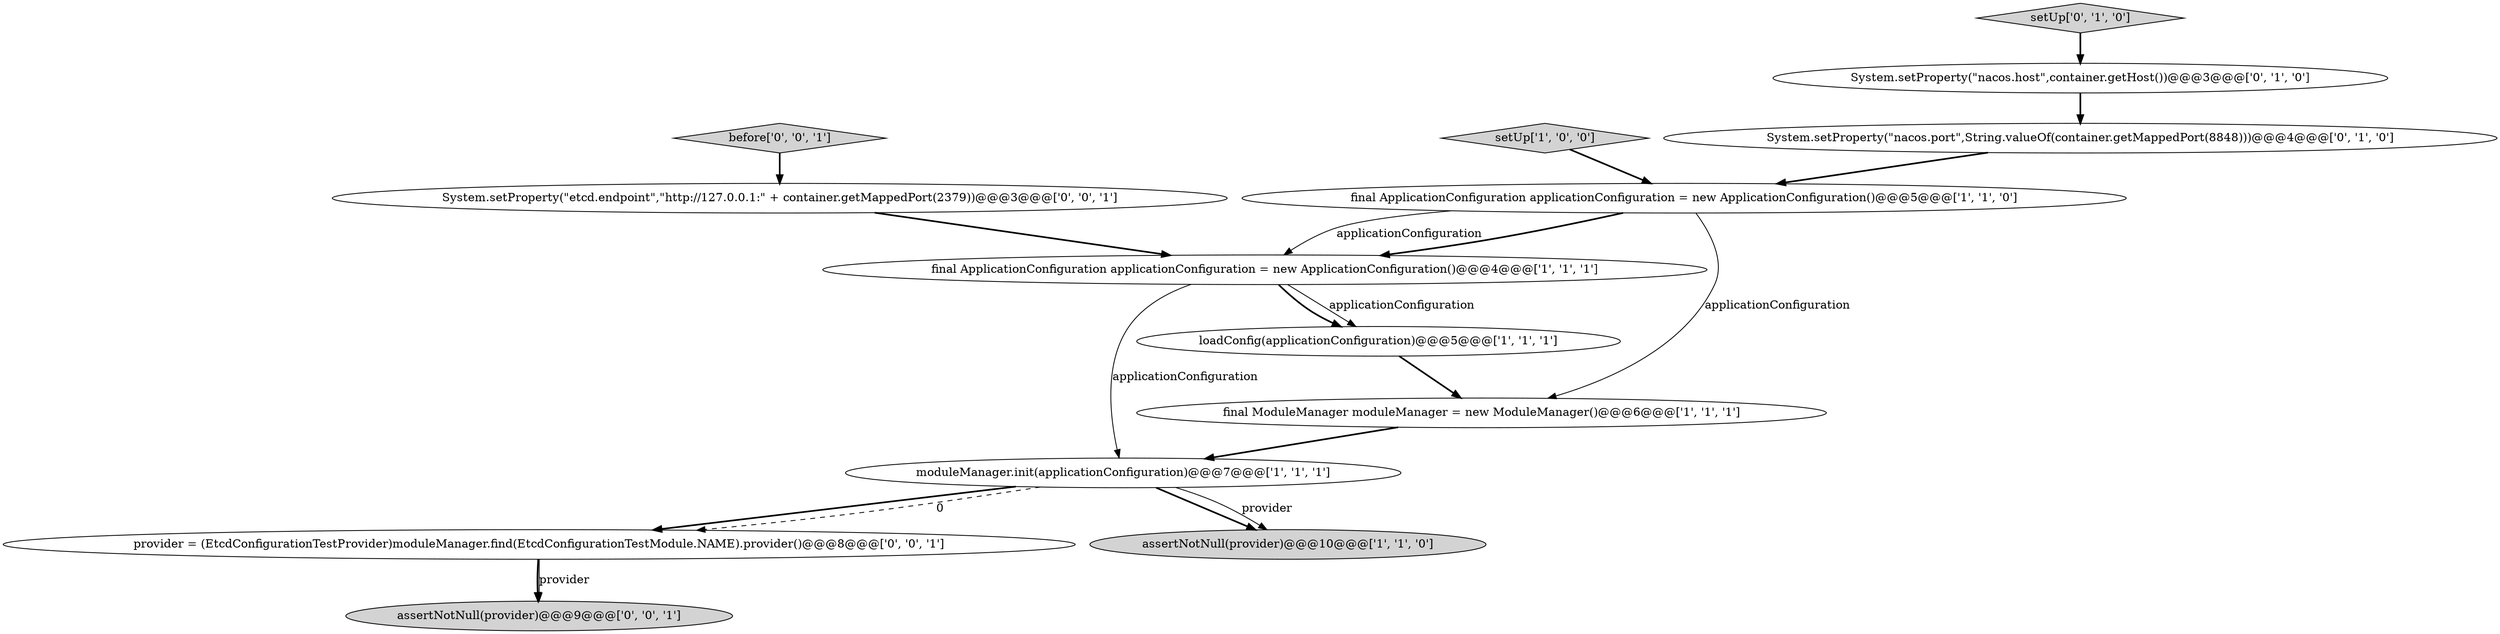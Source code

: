digraph {
2 [style = filled, label = "final ApplicationConfiguration applicationConfiguration = new ApplicationConfiguration()@@@5@@@['1', '1', '0']", fillcolor = white, shape = ellipse image = "AAA0AAABBB1BBB"];
6 [style = filled, label = "loadConfig(applicationConfiguration)@@@5@@@['1', '1', '1']", fillcolor = white, shape = ellipse image = "AAA0AAABBB1BBB"];
11 [style = filled, label = "System.setProperty(\"etcd.endpoint\",\"http://127.0.0.1:\" + container.getMappedPort(2379))@@@3@@@['0', '0', '1']", fillcolor = white, shape = ellipse image = "AAA0AAABBB3BBB"];
10 [style = filled, label = "provider = (EtcdConfigurationTestProvider)moduleManager.find(EtcdConfigurationTestModule.NAME).provider()@@@8@@@['0', '0', '1']", fillcolor = white, shape = ellipse image = "AAA0AAABBB3BBB"];
12 [style = filled, label = "assertNotNull(provider)@@@9@@@['0', '0', '1']", fillcolor = lightgray, shape = ellipse image = "AAA0AAABBB3BBB"];
4 [style = filled, label = "final ApplicationConfiguration applicationConfiguration = new ApplicationConfiguration()@@@4@@@['1', '1', '1']", fillcolor = white, shape = ellipse image = "AAA0AAABBB1BBB"];
5 [style = filled, label = "assertNotNull(provider)@@@10@@@['1', '1', '0']", fillcolor = lightgray, shape = ellipse image = "AAA0AAABBB1BBB"];
3 [style = filled, label = "setUp['1', '0', '0']", fillcolor = lightgray, shape = diamond image = "AAA0AAABBB1BBB"];
7 [style = filled, label = "System.setProperty(\"nacos.port\",String.valueOf(container.getMappedPort(8848)))@@@4@@@['0', '1', '0']", fillcolor = white, shape = ellipse image = "AAA1AAABBB2BBB"];
13 [style = filled, label = "before['0', '0', '1']", fillcolor = lightgray, shape = diamond image = "AAA0AAABBB3BBB"];
0 [style = filled, label = "moduleManager.init(applicationConfiguration)@@@7@@@['1', '1', '1']", fillcolor = white, shape = ellipse image = "AAA0AAABBB1BBB"];
8 [style = filled, label = "System.setProperty(\"nacos.host\",container.getHost())@@@3@@@['0', '1', '0']", fillcolor = white, shape = ellipse image = "AAA1AAABBB2BBB"];
9 [style = filled, label = "setUp['0', '1', '0']", fillcolor = lightgray, shape = diamond image = "AAA0AAABBB2BBB"];
1 [style = filled, label = "final ModuleManager moduleManager = new ModuleManager()@@@6@@@['1', '1', '1']", fillcolor = white, shape = ellipse image = "AAA0AAABBB1BBB"];
0->10 [style = bold, label=""];
8->7 [style = bold, label=""];
10->12 [style = bold, label=""];
4->6 [style = solid, label="applicationConfiguration"];
4->6 [style = bold, label=""];
13->11 [style = bold, label=""];
0->10 [style = dashed, label="0"];
11->4 [style = bold, label=""];
9->8 [style = bold, label=""];
2->1 [style = solid, label="applicationConfiguration"];
0->5 [style = bold, label=""];
2->4 [style = bold, label=""];
0->5 [style = solid, label="provider"];
2->4 [style = solid, label="applicationConfiguration"];
6->1 [style = bold, label=""];
7->2 [style = bold, label=""];
3->2 [style = bold, label=""];
1->0 [style = bold, label=""];
4->0 [style = solid, label="applicationConfiguration"];
10->12 [style = solid, label="provider"];
}
